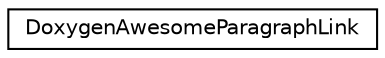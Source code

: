 digraph "Graphical Class Hierarchy"
{
 // LATEX_PDF_SIZE
  edge [fontname="Helvetica",fontsize="10",labelfontname="Helvetica",labelfontsize="10"];
  node [fontname="Helvetica",fontsize="10",shape=record];
  rankdir="LR";
  Node0 [label="DoxygenAwesomeParagraphLink",height=0.2,width=0.4,color="black", fillcolor="white", style="filled",URL="$classDoxygenAwesomeParagraphLink.html",tooltip="Doxygen Awesome https://github.com/jothepro/doxygen-awesome-css."];
}
